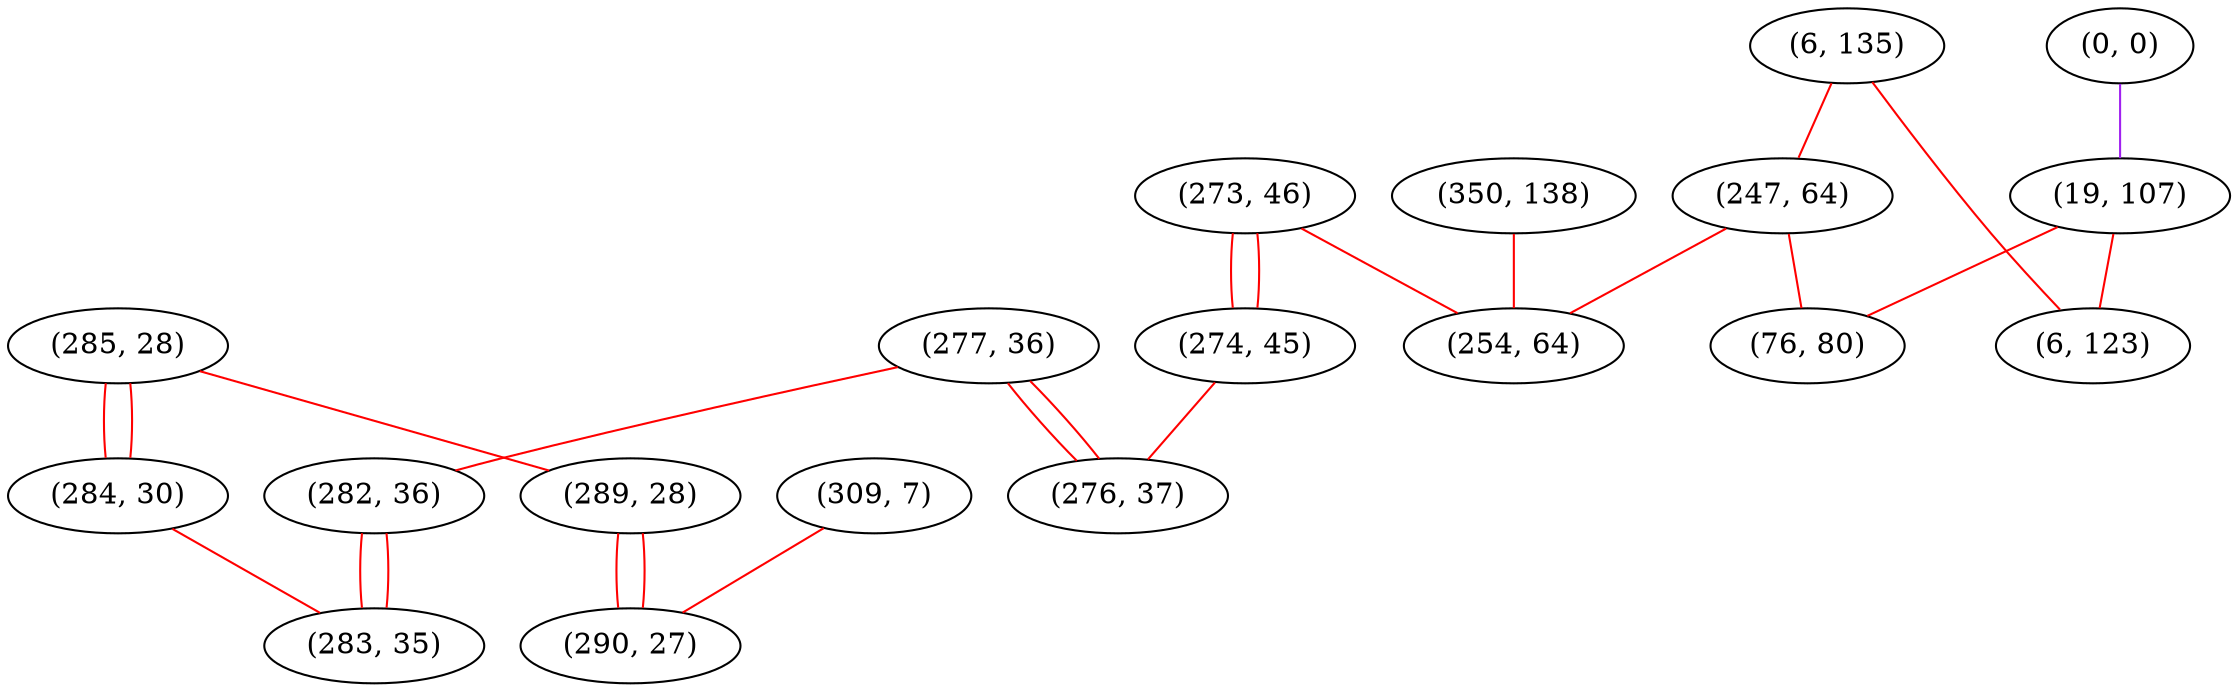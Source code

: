 graph "" {
"(285, 28)";
"(0, 0)";
"(6, 135)";
"(284, 30)";
"(273, 46)";
"(274, 45)";
"(19, 107)";
"(6, 123)";
"(277, 36)";
"(350, 138)";
"(247, 64)";
"(282, 36)";
"(289, 28)";
"(76, 80)";
"(276, 37)";
"(309, 7)";
"(290, 27)";
"(283, 35)";
"(254, 64)";
"(285, 28)" -- "(284, 30)"  [color=red, key=0, weight=1];
"(285, 28)" -- "(284, 30)"  [color=red, key=1, weight=1];
"(285, 28)" -- "(289, 28)"  [color=red, key=0, weight=1];
"(0, 0)" -- "(19, 107)"  [color=purple, key=0, weight=4];
"(6, 135)" -- "(6, 123)"  [color=red, key=0, weight=1];
"(6, 135)" -- "(247, 64)"  [color=red, key=0, weight=1];
"(284, 30)" -- "(283, 35)"  [color=red, key=0, weight=1];
"(273, 46)" -- "(274, 45)"  [color=red, key=0, weight=1];
"(273, 46)" -- "(274, 45)"  [color=red, key=1, weight=1];
"(273, 46)" -- "(254, 64)"  [color=red, key=0, weight=1];
"(274, 45)" -- "(276, 37)"  [color=red, key=0, weight=1];
"(19, 107)" -- "(6, 123)"  [color=red, key=0, weight=1];
"(19, 107)" -- "(76, 80)"  [color=red, key=0, weight=1];
"(277, 36)" -- "(276, 37)"  [color=red, key=0, weight=1];
"(277, 36)" -- "(276, 37)"  [color=red, key=1, weight=1];
"(277, 36)" -- "(282, 36)"  [color=red, key=0, weight=1];
"(350, 138)" -- "(254, 64)"  [color=red, key=0, weight=1];
"(247, 64)" -- "(254, 64)"  [color=red, key=0, weight=1];
"(247, 64)" -- "(76, 80)"  [color=red, key=0, weight=1];
"(282, 36)" -- "(283, 35)"  [color=red, key=0, weight=1];
"(282, 36)" -- "(283, 35)"  [color=red, key=1, weight=1];
"(289, 28)" -- "(290, 27)"  [color=red, key=0, weight=1];
"(289, 28)" -- "(290, 27)"  [color=red, key=1, weight=1];
"(309, 7)" -- "(290, 27)"  [color=red, key=0, weight=1];
}
